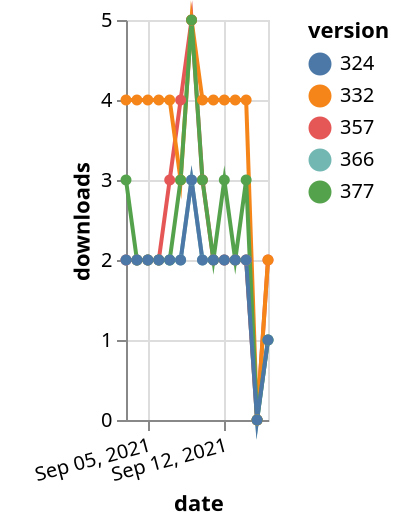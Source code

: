 {"$schema": "https://vega.github.io/schema/vega-lite/v5.json", "description": "A simple bar chart with embedded data.", "data": {"values": [{"date": "2021-09-03", "total": 2321, "delta": 2, "version": "366"}, {"date": "2021-09-04", "total": 2323, "delta": 2, "version": "366"}, {"date": "2021-09-05", "total": 2325, "delta": 2, "version": "366"}, {"date": "2021-09-06", "total": 2327, "delta": 2, "version": "366"}, {"date": "2021-09-07", "total": 2329, "delta": 2, "version": "366"}, {"date": "2021-09-08", "total": 2331, "delta": 2, "version": "366"}, {"date": "2021-09-09", "total": 2334, "delta": 3, "version": "366"}, {"date": "2021-09-10", "total": 2336, "delta": 2, "version": "366"}, {"date": "2021-09-11", "total": 2338, "delta": 2, "version": "366"}, {"date": "2021-09-12", "total": 2340, "delta": 2, "version": "366"}, {"date": "2021-09-13", "total": 2342, "delta": 2, "version": "366"}, {"date": "2021-09-14", "total": 2344, "delta": 2, "version": "366"}, {"date": "2021-09-15", "total": 2344, "delta": 0, "version": "366"}, {"date": "2021-09-16", "total": 2345, "delta": 1, "version": "366"}, {"date": "2021-09-03", "total": 2912, "delta": 2, "version": "357"}, {"date": "2021-09-04", "total": 2914, "delta": 2, "version": "357"}, {"date": "2021-09-05", "total": 2916, "delta": 2, "version": "357"}, {"date": "2021-09-06", "total": 2918, "delta": 2, "version": "357"}, {"date": "2021-09-07", "total": 2921, "delta": 3, "version": "357"}, {"date": "2021-09-08", "total": 2925, "delta": 4, "version": "357"}, {"date": "2021-09-09", "total": 2930, "delta": 5, "version": "357"}, {"date": "2021-09-10", "total": 2933, "delta": 3, "version": "357"}, {"date": "2021-09-11", "total": 2935, "delta": 2, "version": "357"}, {"date": "2021-09-12", "total": 2937, "delta": 2, "version": "357"}, {"date": "2021-09-13", "total": 2939, "delta": 2, "version": "357"}, {"date": "2021-09-14", "total": 2941, "delta": 2, "version": "357"}, {"date": "2021-09-15", "total": 2941, "delta": 0, "version": "357"}, {"date": "2021-09-16", "total": 2943, "delta": 2, "version": "357"}, {"date": "2021-09-03", "total": 4896, "delta": 4, "version": "332"}, {"date": "2021-09-04", "total": 4900, "delta": 4, "version": "332"}, {"date": "2021-09-05", "total": 4904, "delta": 4, "version": "332"}, {"date": "2021-09-06", "total": 4908, "delta": 4, "version": "332"}, {"date": "2021-09-07", "total": 4912, "delta": 4, "version": "332"}, {"date": "2021-09-08", "total": 4915, "delta": 3, "version": "332"}, {"date": "2021-09-09", "total": 4920, "delta": 5, "version": "332"}, {"date": "2021-09-10", "total": 4924, "delta": 4, "version": "332"}, {"date": "2021-09-11", "total": 4928, "delta": 4, "version": "332"}, {"date": "2021-09-12", "total": 4932, "delta": 4, "version": "332"}, {"date": "2021-09-13", "total": 4936, "delta": 4, "version": "332"}, {"date": "2021-09-14", "total": 4940, "delta": 4, "version": "332"}, {"date": "2021-09-15", "total": 4940, "delta": 0, "version": "332"}, {"date": "2021-09-16", "total": 4942, "delta": 2, "version": "332"}, {"date": "2021-09-03", "total": 2109, "delta": 3, "version": "377"}, {"date": "2021-09-04", "total": 2111, "delta": 2, "version": "377"}, {"date": "2021-09-05", "total": 2113, "delta": 2, "version": "377"}, {"date": "2021-09-06", "total": 2115, "delta": 2, "version": "377"}, {"date": "2021-09-07", "total": 2117, "delta": 2, "version": "377"}, {"date": "2021-09-08", "total": 2120, "delta": 3, "version": "377"}, {"date": "2021-09-09", "total": 2125, "delta": 5, "version": "377"}, {"date": "2021-09-10", "total": 2128, "delta": 3, "version": "377"}, {"date": "2021-09-11", "total": 2130, "delta": 2, "version": "377"}, {"date": "2021-09-12", "total": 2133, "delta": 3, "version": "377"}, {"date": "2021-09-13", "total": 2135, "delta": 2, "version": "377"}, {"date": "2021-09-14", "total": 2138, "delta": 3, "version": "377"}, {"date": "2021-09-15", "total": 2138, "delta": 0, "version": "377"}, {"date": "2021-09-16", "total": 2139, "delta": 1, "version": "377"}, {"date": "2021-09-03", "total": 2661, "delta": 2, "version": "324"}, {"date": "2021-09-04", "total": 2663, "delta": 2, "version": "324"}, {"date": "2021-09-05", "total": 2665, "delta": 2, "version": "324"}, {"date": "2021-09-06", "total": 2667, "delta": 2, "version": "324"}, {"date": "2021-09-07", "total": 2669, "delta": 2, "version": "324"}, {"date": "2021-09-08", "total": 2671, "delta": 2, "version": "324"}, {"date": "2021-09-09", "total": 2674, "delta": 3, "version": "324"}, {"date": "2021-09-10", "total": 2676, "delta": 2, "version": "324"}, {"date": "2021-09-11", "total": 2678, "delta": 2, "version": "324"}, {"date": "2021-09-12", "total": 2680, "delta": 2, "version": "324"}, {"date": "2021-09-13", "total": 2682, "delta": 2, "version": "324"}, {"date": "2021-09-14", "total": 2684, "delta": 2, "version": "324"}, {"date": "2021-09-15", "total": 2684, "delta": 0, "version": "324"}, {"date": "2021-09-16", "total": 2685, "delta": 1, "version": "324"}]}, "width": "container", "mark": {"type": "line", "point": {"filled": true}}, "encoding": {"x": {"field": "date", "type": "temporal", "timeUnit": "yearmonthdate", "title": "date", "axis": {"labelAngle": -15}}, "y": {"field": "delta", "type": "quantitative", "title": "downloads"}, "color": {"field": "version", "type": "nominal"}, "tooltip": {"field": "delta"}}}